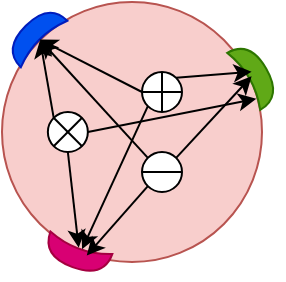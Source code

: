 <mxfile version="24.6.4" type="device">
  <diagram name="Página-1" id="b0cyTZhB00CEEDkcYY8z">
    <mxGraphModel dx="420" dy="209" grid="1" gridSize="10" guides="1" tooltips="1" connect="1" arrows="1" fold="1" page="1" pageScale="1" pageWidth="827" pageHeight="1169" math="0" shadow="0">
      <root>
        <mxCell id="0" />
        <mxCell id="1" parent="0" />
        <mxCell id="TPuxcMAdpPnEX4dGRF7K-1" value="" style="ellipse;whiteSpace=wrap;html=1;aspect=fixed;fillColor=#f8cecc;strokeColor=#b85450;" vertex="1" parent="1">
          <mxGeometry x="370" y="180" width="130" height="130" as="geometry" />
        </mxCell>
        <mxCell id="TPuxcMAdpPnEX4dGRF7K-2" value="" style="shape=xor;whiteSpace=wrap;html=1;rotation=-135;fillColor=#0050ef;strokeColor=#001DBC;fontColor=#ffffff;" vertex="1" parent="1">
          <mxGeometry x="380" y="180" width="12.93" height="32.93" as="geometry" />
        </mxCell>
        <mxCell id="TPuxcMAdpPnEX4dGRF7K-3" value="" style="shape=xor;whiteSpace=wrap;html=1;rotation=-30;fillColor=#60a917;strokeColor=#2D7600;fontColor=#ffffff;" vertex="1" parent="1">
          <mxGeometry x="490" y="200" width="12.93" height="32.93" as="geometry" />
        </mxCell>
        <mxCell id="TPuxcMAdpPnEX4dGRF7K-4" value="" style="shape=xor;whiteSpace=wrap;html=1;rotation=110;fillColor=#d80073;strokeColor=#A50040;fontColor=#ffffff;" vertex="1" parent="1">
          <mxGeometry x="401" y="290" width="12.93" height="32.93" as="geometry" />
        </mxCell>
        <mxCell id="TPuxcMAdpPnEX4dGRF7K-6" value="" style="shape=sumEllipse;perimeter=ellipsePerimeter;whiteSpace=wrap;html=1;backgroundOutline=1;" vertex="1" parent="1">
          <mxGeometry x="392.93" y="235" width="20" height="20" as="geometry" />
        </mxCell>
        <mxCell id="TPuxcMAdpPnEX4dGRF7K-7" value="" style="shape=orEllipse;perimeter=ellipsePerimeter;whiteSpace=wrap;html=1;backgroundOutline=1;" vertex="1" parent="1">
          <mxGeometry x="440" y="215" width="20" height="20" as="geometry" />
        </mxCell>
        <mxCell id="TPuxcMAdpPnEX4dGRF7K-8" value="" style="shape=lineEllipse;perimeter=ellipsePerimeter;whiteSpace=wrap;html=1;backgroundOutline=1;" vertex="1" parent="1">
          <mxGeometry x="440" y="255" width="20" height="20" as="geometry" />
        </mxCell>
        <mxCell id="TPuxcMAdpPnEX4dGRF7K-9" value="" style="endArrow=classic;html=1;rounded=0;exitX=1;exitY=0;exitDx=0;exitDy=0;entryX=0.96;entryY=0.286;entryDx=0;entryDy=0;entryPerimeter=0;" edge="1" parent="1" source="TPuxcMAdpPnEX4dGRF7K-8" target="TPuxcMAdpPnEX4dGRF7K-1">
          <mxGeometry width="50" height="50" relative="1" as="geometry">
            <mxPoint x="390" y="300" as="sourcePoint" />
            <mxPoint x="440" y="250" as="targetPoint" />
          </mxGeometry>
        </mxCell>
        <mxCell id="TPuxcMAdpPnEX4dGRF7K-10" value="" style="endArrow=classic;html=1;rounded=0;exitX=0;exitY=1;exitDx=0;exitDy=0;entryX=0.326;entryY=0.975;entryDx=0;entryDy=0;entryPerimeter=0;" edge="1" parent="1" source="TPuxcMAdpPnEX4dGRF7K-8" target="TPuxcMAdpPnEX4dGRF7K-1">
          <mxGeometry width="50" height="50" relative="1" as="geometry">
            <mxPoint x="467" y="268" as="sourcePoint" />
            <mxPoint x="505" y="227" as="targetPoint" />
          </mxGeometry>
        </mxCell>
        <mxCell id="TPuxcMAdpPnEX4dGRF7K-11" value="" style="endArrow=classic;html=1;rounded=0;exitX=0;exitY=0;exitDx=0;exitDy=0;entryX=0;entryY=0;entryDx=0;entryDy=0;" edge="1" parent="1" source="TPuxcMAdpPnEX4dGRF7K-8" target="TPuxcMAdpPnEX4dGRF7K-1">
          <mxGeometry width="50" height="50" relative="1" as="geometry">
            <mxPoint x="477" y="278" as="sourcePoint" />
            <mxPoint x="515" y="237" as="targetPoint" />
          </mxGeometry>
        </mxCell>
        <mxCell id="TPuxcMAdpPnEX4dGRF7K-12" value="" style="endArrow=classic;html=1;rounded=0;exitX=1;exitY=0;exitDx=0;exitDy=0;entryX=0.96;entryY=0.268;entryDx=0;entryDy=0;entryPerimeter=0;" edge="1" parent="1" source="TPuxcMAdpPnEX4dGRF7K-7" target="TPuxcMAdpPnEX4dGRF7K-1">
          <mxGeometry width="50" height="50" relative="1" as="geometry">
            <mxPoint x="487" y="288" as="sourcePoint" />
            <mxPoint x="525" y="247" as="targetPoint" />
          </mxGeometry>
        </mxCell>
        <mxCell id="TPuxcMAdpPnEX4dGRF7K-13" value="" style="endArrow=classic;html=1;rounded=0;exitX=0;exitY=1;exitDx=0;exitDy=0;entryX=0.308;entryY=0.951;entryDx=0;entryDy=0;entryPerimeter=0;" edge="1" parent="1" source="TPuxcMAdpPnEX4dGRF7K-7" target="TPuxcMAdpPnEX4dGRF7K-1">
          <mxGeometry width="50" height="50" relative="1" as="geometry">
            <mxPoint x="497" y="298" as="sourcePoint" />
            <mxPoint x="535" y="257" as="targetPoint" />
          </mxGeometry>
        </mxCell>
        <mxCell id="TPuxcMAdpPnEX4dGRF7K-14" value="" style="endArrow=classic;html=1;rounded=0;exitX=0;exitY=0.5;exitDx=0;exitDy=0;entryX=0.25;entryY=0.5;entryDx=0;entryDy=0;entryPerimeter=0;" edge="1" parent="1" source="TPuxcMAdpPnEX4dGRF7K-7" target="TPuxcMAdpPnEX4dGRF7K-2">
          <mxGeometry width="50" height="50" relative="1" as="geometry">
            <mxPoint x="507" y="308" as="sourcePoint" />
            <mxPoint x="545" y="267" as="targetPoint" />
          </mxGeometry>
        </mxCell>
        <mxCell id="TPuxcMAdpPnEX4dGRF7K-15" value="" style="endArrow=classic;html=1;rounded=0;exitX=0.5;exitY=1;exitDx=0;exitDy=0;entryX=0.295;entryY=0.945;entryDx=0;entryDy=0;entryPerimeter=0;" edge="1" parent="1" source="TPuxcMAdpPnEX4dGRF7K-6" target="TPuxcMAdpPnEX4dGRF7K-1">
          <mxGeometry width="50" height="50" relative="1" as="geometry">
            <mxPoint x="517" y="318" as="sourcePoint" />
            <mxPoint x="555" y="277" as="targetPoint" />
          </mxGeometry>
        </mxCell>
        <mxCell id="TPuxcMAdpPnEX4dGRF7K-16" value="" style="endArrow=classic;html=1;rounded=0;exitX=1;exitY=0.5;exitDx=0;exitDy=0;entryX=0.978;entryY=0.372;entryDx=0;entryDy=0;entryPerimeter=0;" edge="1" parent="1" source="TPuxcMAdpPnEX4dGRF7K-6" target="TPuxcMAdpPnEX4dGRF7K-1">
          <mxGeometry width="50" height="50" relative="1" as="geometry">
            <mxPoint x="527" y="328" as="sourcePoint" />
            <mxPoint x="565" y="287" as="targetPoint" />
          </mxGeometry>
        </mxCell>
        <mxCell id="TPuxcMAdpPnEX4dGRF7K-17" value="" style="endArrow=classic;html=1;rounded=0;exitX=0;exitY=0;exitDx=0;exitDy=0;entryX=0;entryY=0;entryDx=0;entryDy=0;" edge="1" parent="1" source="TPuxcMAdpPnEX4dGRF7K-6" target="TPuxcMAdpPnEX4dGRF7K-1">
          <mxGeometry width="50" height="50" relative="1" as="geometry">
            <mxPoint x="537" y="338" as="sourcePoint" />
            <mxPoint x="575" y="297" as="targetPoint" />
          </mxGeometry>
        </mxCell>
      </root>
    </mxGraphModel>
  </diagram>
</mxfile>
